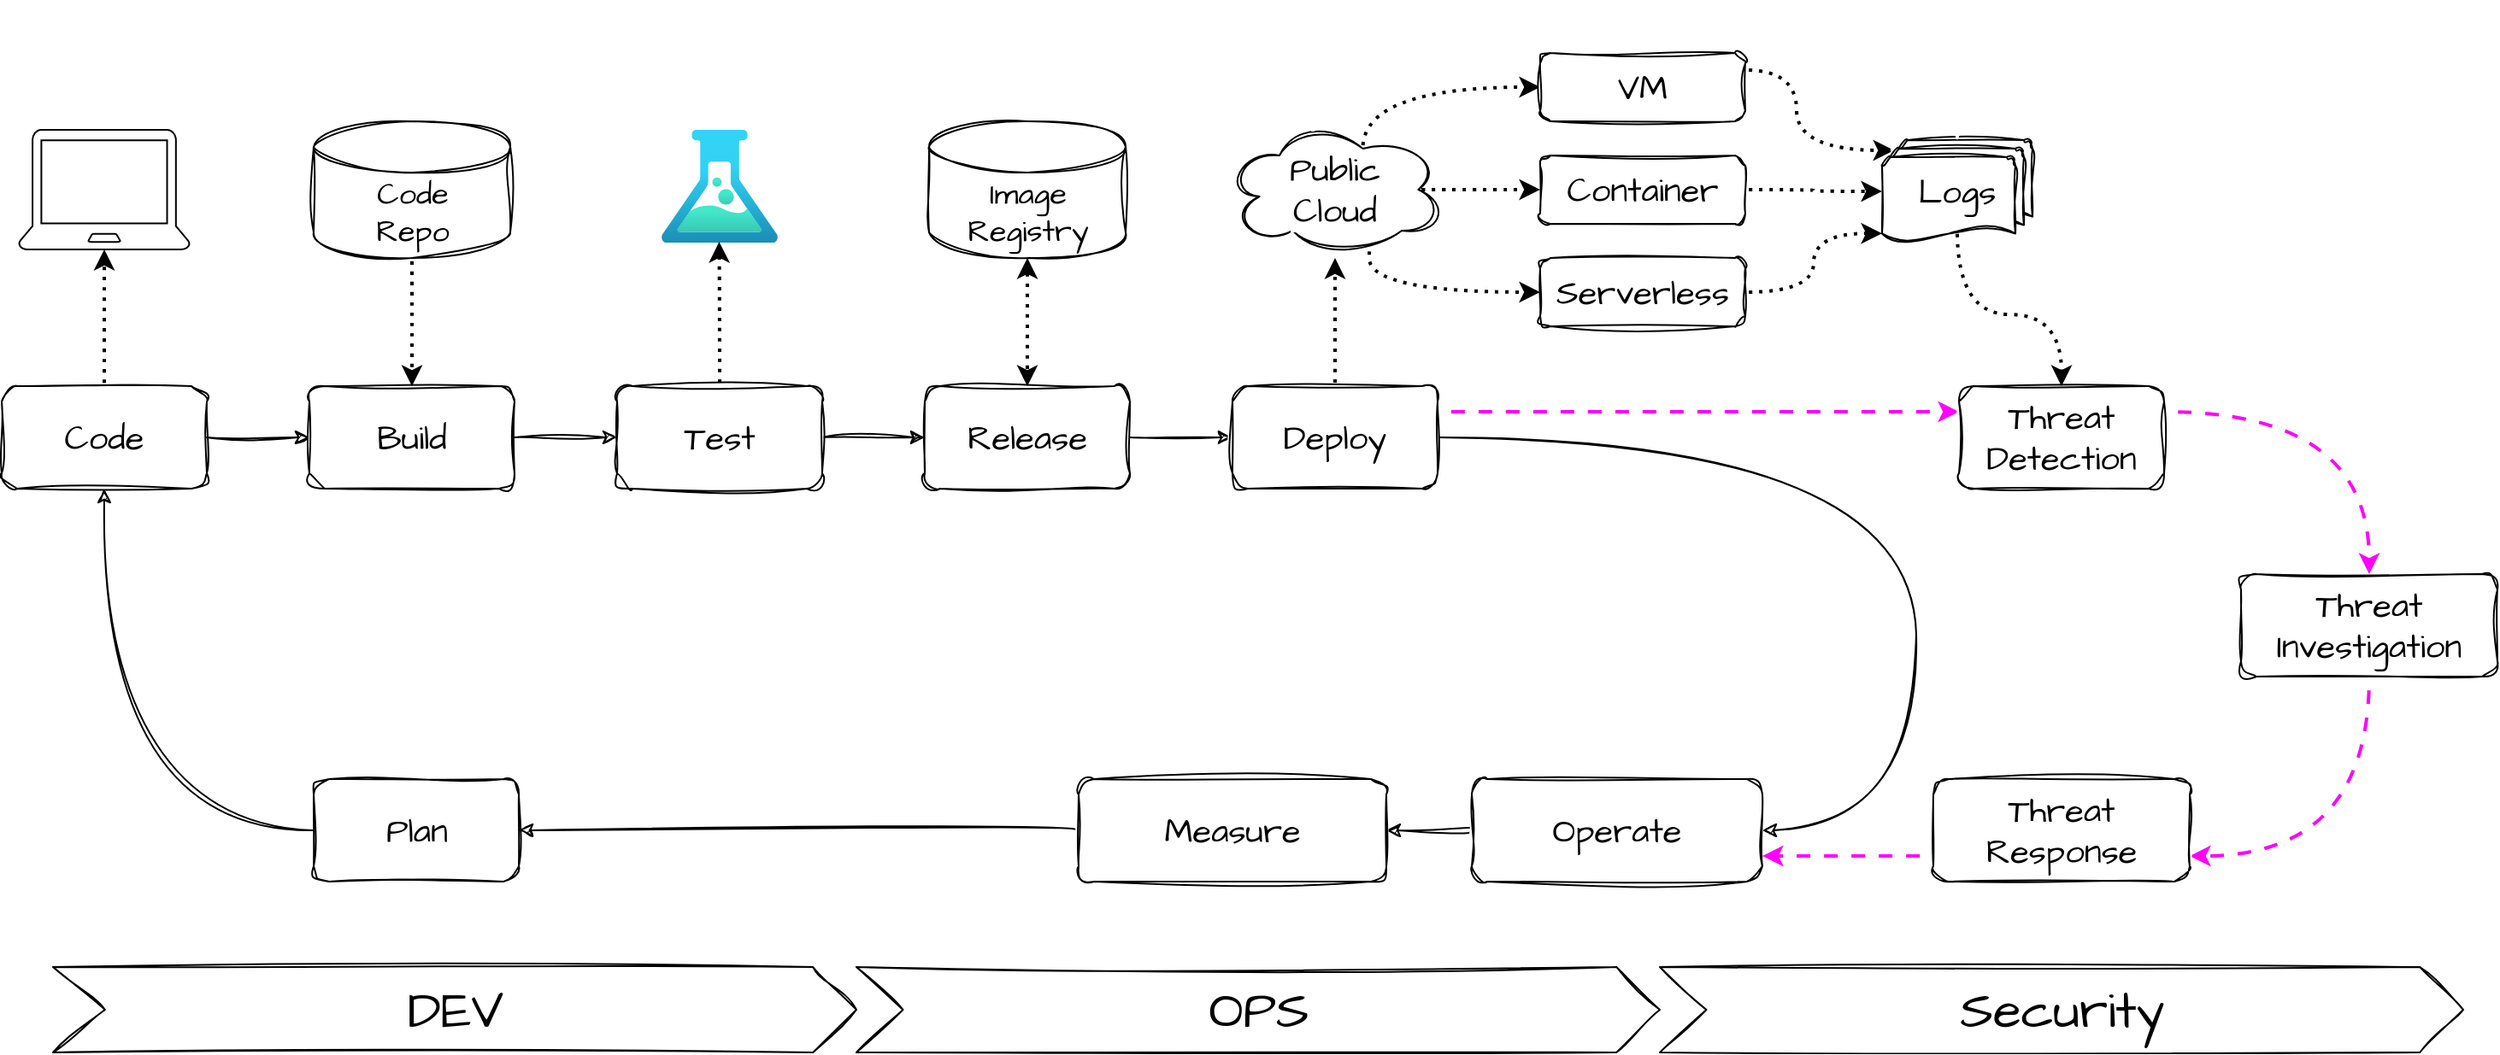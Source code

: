<mxfile version="24.2.5" type="device" pages="3">
  <diagram name="light theme" id="w4RH_tEPMtZGMOE8HSVe">
    <mxGraphModel dx="1512" dy="949" grid="0" gridSize="10" guides="1" tooltips="1" connect="1" arrows="1" fold="1" page="0" pageScale="1" pageWidth="850" pageHeight="1100" math="0" shadow="0">
      <root>
        <mxCell id="0" />
        <mxCell id="1" parent="0" />
        <mxCell id="GIkWPNmpepkLRmMzDHtf-4" style="edgeStyle=orthogonalEdgeStyle;rounded=0;sketch=1;hachureGap=4;jiggle=2;curveFitting=1;orthogonalLoop=1;jettySize=auto;html=1;exitX=1;exitY=0.5;exitDx=0;exitDy=0;entryX=0;entryY=0.5;entryDx=0;entryDy=0;fontFamily=Architects Daughter;fontSource=https%3A%2F%2Ffonts.googleapis.com%2Fcss%3Ffamily%3DArchitects%2BDaughter;fontSize=20;" parent="1" source="GIkWPNmpepkLRmMzDHtf-1" target="GIkWPNmpepkLRmMzDHtf-2" edge="1">
          <mxGeometry relative="1" as="geometry" />
        </mxCell>
        <mxCell id="GIkWPNmpepkLRmMzDHtf-35" style="edgeStyle=orthogonalEdgeStyle;curved=1;rounded=0;hachureGap=4;orthogonalLoop=1;jettySize=auto;html=1;strokeColor=#000000;strokeWidth=2;align=center;verticalAlign=middle;fontFamily=Architects Daughter;fontSource=https%3A%2F%2Ffonts.googleapis.com%2Fcss%3Ffamily%3DArchitects%2BDaughter;fontSize=11;fontColor=default;labelBackgroundColor=default;endArrow=classic;flowAnimation=1;dashed=1;dashPattern=1 2;" parent="1" source="GIkWPNmpepkLRmMzDHtf-1" target="GIkWPNmpepkLRmMzDHtf-34" edge="1">
          <mxGeometry relative="1" as="geometry" />
        </mxCell>
        <mxCell id="GIkWPNmpepkLRmMzDHtf-1" value="Code" style="rounded=1;whiteSpace=wrap;html=1;sketch=1;hachureGap=4;jiggle=2;curveFitting=1;fontFamily=Architects Daughter;fontSource=https%3A%2F%2Ffonts.googleapis.com%2Fcss%3Ffamily%3DArchitects%2BDaughter;fontSize=20;" parent="1" vertex="1">
          <mxGeometry x="20" y="405" width="120" height="60" as="geometry" />
        </mxCell>
        <mxCell id="GIkWPNmpepkLRmMzDHtf-6" style="edgeStyle=orthogonalEdgeStyle;rounded=0;sketch=1;hachureGap=4;jiggle=2;curveFitting=1;orthogonalLoop=1;jettySize=auto;html=1;exitX=1;exitY=0.5;exitDx=0;exitDy=0;entryX=0;entryY=0.5;entryDx=0;entryDy=0;fontFamily=Architects Daughter;fontSource=https%3A%2F%2Ffonts.googleapis.com%2Fcss%3Ffamily%3DArchitects%2BDaughter;fontSize=20;" parent="1" source="GIkWPNmpepkLRmMzDHtf-2" target="GIkWPNmpepkLRmMzDHtf-5" edge="1">
          <mxGeometry relative="1" as="geometry" />
        </mxCell>
        <mxCell id="GIkWPNmpepkLRmMzDHtf-2" value="Build" style="rounded=1;whiteSpace=wrap;html=1;sketch=1;hachureGap=4;jiggle=2;curveFitting=1;fontFamily=Architects Daughter;fontSource=https%3A%2F%2Ffonts.googleapis.com%2Fcss%3Ffamily%3DArchitects%2BDaughter;fontSize=20;" parent="1" vertex="1">
          <mxGeometry x="200" y="405" width="120" height="60" as="geometry" />
        </mxCell>
        <mxCell id="GIkWPNmpepkLRmMzDHtf-9" style="edgeStyle=orthogonalEdgeStyle;rounded=0;sketch=1;hachureGap=4;jiggle=2;curveFitting=1;orthogonalLoop=1;jettySize=auto;html=1;exitX=1;exitY=0.5;exitDx=0;exitDy=0;entryX=0;entryY=0.5;entryDx=0;entryDy=0;fontFamily=Architects Daughter;fontSource=https%3A%2F%2Ffonts.googleapis.com%2Fcss%3Ffamily%3DArchitects%2BDaughter;fontSize=20;" parent="1" source="GIkWPNmpepkLRmMzDHtf-3" target="GIkWPNmpepkLRmMzDHtf-8" edge="1">
          <mxGeometry relative="1" as="geometry" />
        </mxCell>
        <mxCell id="GIkWPNmpepkLRmMzDHtf-3" value="Release" style="rounded=1;whiteSpace=wrap;html=1;sketch=1;hachureGap=4;jiggle=2;curveFitting=1;fontFamily=Architects Daughter;fontSource=https%3A%2F%2Ffonts.googleapis.com%2Fcss%3Ffamily%3DArchitects%2BDaughter;fontSize=20;" parent="1" vertex="1">
          <mxGeometry x="560" y="405" width="120" height="60" as="geometry" />
        </mxCell>
        <mxCell id="GIkWPNmpepkLRmMzDHtf-7" style="edgeStyle=orthogonalEdgeStyle;rounded=0;sketch=1;hachureGap=4;jiggle=2;curveFitting=1;orthogonalLoop=1;jettySize=auto;html=1;exitX=1;exitY=0.5;exitDx=0;exitDy=0;entryX=0;entryY=0.5;entryDx=0;entryDy=0;fontFamily=Architects Daughter;fontSource=https%3A%2F%2Ffonts.googleapis.com%2Fcss%3Ffamily%3DArchitects%2BDaughter;fontSize=20;" parent="1" source="GIkWPNmpepkLRmMzDHtf-5" target="GIkWPNmpepkLRmMzDHtf-3" edge="1">
          <mxGeometry relative="1" as="geometry" />
        </mxCell>
        <mxCell id="GIkWPNmpepkLRmMzDHtf-5" value="Test" style="rounded=1;whiteSpace=wrap;html=1;sketch=1;hachureGap=4;jiggle=2;curveFitting=1;fontFamily=Architects Daughter;fontSource=https%3A%2F%2Ffonts.googleapis.com%2Fcss%3Ffamily%3DArchitects%2BDaughter;fontSize=20;" parent="1" vertex="1">
          <mxGeometry x="380" y="405" width="120" height="60" as="geometry" />
        </mxCell>
        <mxCell id="GIkWPNmpepkLRmMzDHtf-11" style="edgeStyle=orthogonalEdgeStyle;rounded=0;sketch=1;hachureGap=4;jiggle=2;curveFitting=1;orthogonalLoop=1;jettySize=auto;html=1;exitX=1;exitY=0.5;exitDx=0;exitDy=0;entryX=1;entryY=0.5;entryDx=0;entryDy=0;fontFamily=Architects Daughter;fontSource=https%3A%2F%2Ffonts.googleapis.com%2Fcss%3Ffamily%3DArchitects%2BDaughter;curved=1;fontSize=20;" parent="1" source="GIkWPNmpepkLRmMzDHtf-8" target="GIkWPNmpepkLRmMzDHtf-10" edge="1">
          <mxGeometry relative="1" as="geometry">
            <Array as="points">
              <mxPoint x="1140" y="435" />
              <mxPoint x="1140" y="665" />
            </Array>
          </mxGeometry>
        </mxCell>
        <mxCell id="GIkWPNmpepkLRmMzDHtf-50" style="edgeStyle=orthogonalEdgeStyle;curved=1;rounded=0;hachureGap=4;orthogonalLoop=1;jettySize=auto;html=1;exitX=1;exitY=0.25;exitDx=0;exitDy=0;entryX=0;entryY=0.25;entryDx=0;entryDy=0;strokeColor=#FF00FF;strokeWidth=2;align=center;verticalAlign=middle;fontFamily=Architects Daughter;fontSource=https%3A%2F%2Ffonts.googleapis.com%2Fcss%3Ffamily%3DArchitects%2BDaughter;fontSize=11;fontColor=default;labelBackgroundColor=default;endArrow=classic;flowAnimation=1;" parent="1" source="GIkWPNmpepkLRmMzDHtf-8" target="GIkWPNmpepkLRmMzDHtf-47" edge="1">
          <mxGeometry relative="1" as="geometry" />
        </mxCell>
        <mxCell id="GIkWPNmpepkLRmMzDHtf-8" value="Deploy" style="rounded=1;whiteSpace=wrap;html=1;sketch=1;hachureGap=4;jiggle=2;curveFitting=1;fontFamily=Architects Daughter;fontSource=https%3A%2F%2Ffonts.googleapis.com%2Fcss%3Ffamily%3DArchitects%2BDaughter;fontSize=20;" parent="1" vertex="1">
          <mxGeometry x="740" y="405" width="120" height="60" as="geometry" />
        </mxCell>
        <mxCell id="GIkWPNmpepkLRmMzDHtf-14" style="edgeStyle=orthogonalEdgeStyle;curved=1;rounded=0;sketch=1;hachureGap=4;jiggle=2;curveFitting=1;orthogonalLoop=1;jettySize=auto;html=1;entryX=1;entryY=0.5;entryDx=0;entryDy=0;strokeColor=default;align=center;verticalAlign=middle;fontFamily=Architects Daughter;fontSource=https%3A%2F%2Ffonts.googleapis.com%2Fcss%3Ffamily%3DArchitects%2BDaughter;fontSize=20;fontColor=default;labelBackgroundColor=default;endArrow=classic;" parent="1" source="GIkWPNmpepkLRmMzDHtf-10" target="GIkWPNmpepkLRmMzDHtf-12" edge="1">
          <mxGeometry relative="1" as="geometry" />
        </mxCell>
        <mxCell id="GIkWPNmpepkLRmMzDHtf-10" value="Operate" style="rounded=1;whiteSpace=wrap;html=1;sketch=1;hachureGap=4;jiggle=2;curveFitting=1;fontFamily=Architects Daughter;fontSource=https%3A%2F%2Ffonts.googleapis.com%2Fcss%3Ffamily%3DArchitects%2BDaughter;fontSize=20;" parent="1" vertex="1">
          <mxGeometry x="880" y="635" width="170" height="60" as="geometry" />
        </mxCell>
        <mxCell id="GIkWPNmpepkLRmMzDHtf-15" style="edgeStyle=orthogonalEdgeStyle;curved=1;rounded=0;sketch=1;hachureGap=4;jiggle=2;curveFitting=1;orthogonalLoop=1;jettySize=auto;html=1;entryX=1;entryY=0.5;entryDx=0;entryDy=0;strokeColor=default;align=center;verticalAlign=middle;fontFamily=Architects Daughter;fontSource=https%3A%2F%2Ffonts.googleapis.com%2Fcss%3Ffamily%3DArchitects%2BDaughter;fontSize=20;fontColor=default;labelBackgroundColor=default;endArrow=classic;" parent="1" source="GIkWPNmpepkLRmMzDHtf-12" target="GIkWPNmpepkLRmMzDHtf-13" edge="1">
          <mxGeometry relative="1" as="geometry" />
        </mxCell>
        <mxCell id="GIkWPNmpepkLRmMzDHtf-12" value="Measure" style="rounded=1;whiteSpace=wrap;html=1;sketch=1;hachureGap=4;jiggle=2;curveFitting=1;fontFamily=Architects Daughter;fontSource=https%3A%2F%2Ffonts.googleapis.com%2Fcss%3Ffamily%3DArchitects%2BDaughter;fontSize=20;" parent="1" vertex="1">
          <mxGeometry x="650" y="635" width="180" height="60" as="geometry" />
        </mxCell>
        <mxCell id="GIkWPNmpepkLRmMzDHtf-16" style="edgeStyle=orthogonalEdgeStyle;curved=1;rounded=0;sketch=1;hachureGap=4;jiggle=2;curveFitting=1;orthogonalLoop=1;jettySize=auto;html=1;strokeColor=default;align=center;verticalAlign=middle;fontFamily=Architects Daughter;fontSource=https%3A%2F%2Ffonts.googleapis.com%2Fcss%3Ffamily%3DArchitects%2BDaughter;fontSize=20;fontColor=default;labelBackgroundColor=default;endArrow=classic;" parent="1" source="GIkWPNmpepkLRmMzDHtf-13" target="GIkWPNmpepkLRmMzDHtf-1" edge="1">
          <mxGeometry relative="1" as="geometry" />
        </mxCell>
        <mxCell id="GIkWPNmpepkLRmMzDHtf-13" value="Plan" style="rounded=1;whiteSpace=wrap;html=1;sketch=1;hachureGap=4;jiggle=2;curveFitting=1;fontFamily=Architects Daughter;fontSource=https%3A%2F%2Ffonts.googleapis.com%2Fcss%3Ffamily%3DArchitects%2BDaughter;fontSize=20;" parent="1" vertex="1">
          <mxGeometry x="202.5" y="635" width="120" height="60" as="geometry" />
        </mxCell>
        <mxCell id="GIkWPNmpepkLRmMzDHtf-21" style="edgeStyle=orthogonalEdgeStyle;curved=1;rounded=0;hachureGap=4;orthogonalLoop=1;jettySize=auto;html=1;exitX=0.8;exitY=0.8;exitDx=0;exitDy=0;exitPerimeter=0;entryX=0;entryY=0.5;entryDx=0;entryDy=0;strokeColor=#000000;align=center;verticalAlign=middle;fontFamily=Architects Daughter;fontSource=https%3A%2F%2Ffonts.googleapis.com%2Fcss%3Ffamily%3DArchitects%2BDaughter;fontSize=11;fontColor=default;labelBackgroundColor=default;endArrow=classic;flowAnimation=1;strokeWidth=2;dashed=1;dashPattern=1 2;" parent="1" source="GIkWPNmpepkLRmMzDHtf-17" target="GIkWPNmpepkLRmMzDHtf-19" edge="1">
          <mxGeometry relative="1" as="geometry">
            <Array as="points">
              <mxPoint x="820" y="310" />
              <mxPoint x="820" y="350" />
            </Array>
          </mxGeometry>
        </mxCell>
        <mxCell id="GIkWPNmpepkLRmMzDHtf-22" style="edgeStyle=orthogonalEdgeStyle;curved=1;rounded=0;hachureGap=4;orthogonalLoop=1;jettySize=auto;html=1;exitX=0.625;exitY=0.2;exitDx=0;exitDy=0;exitPerimeter=0;entryX=0;entryY=0.5;entryDx=0;entryDy=0;strokeColor=#000000;align=center;verticalAlign=middle;fontFamily=Architects Daughter;fontSource=https%3A%2F%2Ffonts.googleapis.com%2Fcss%3Ffamily%3DArchitects%2BDaughter;fontSize=11;fontColor=default;labelBackgroundColor=default;endArrow=classic;flowAnimation=1;strokeWidth=2;dashed=1;dashPattern=1 2;" parent="1" source="GIkWPNmpepkLRmMzDHtf-17" target="GIkWPNmpepkLRmMzDHtf-20" edge="1">
          <mxGeometry relative="1" as="geometry">
            <Array as="points">
              <mxPoint x="816" y="230" />
            </Array>
          </mxGeometry>
        </mxCell>
        <mxCell id="GIkWPNmpepkLRmMzDHtf-23" style="edgeStyle=orthogonalEdgeStyle;curved=1;rounded=0;hachureGap=4;orthogonalLoop=1;jettySize=auto;html=1;exitX=0.875;exitY=0.5;exitDx=0;exitDy=0;exitPerimeter=0;entryX=0;entryY=0.5;entryDx=0;entryDy=0;strokeColor=#000000;align=center;verticalAlign=middle;fontFamily=Architects Daughter;fontSource=https%3A%2F%2Ffonts.googleapis.com%2Fcss%3Ffamily%3DArchitects%2BDaughter;fontSize=11;fontColor=default;labelBackgroundColor=default;endArrow=classic;flowAnimation=1;strokeWidth=2;dashed=1;dashPattern=1 2;" parent="1" source="GIkWPNmpepkLRmMzDHtf-17" target="GIkWPNmpepkLRmMzDHtf-18" edge="1">
          <mxGeometry relative="1" as="geometry">
            <mxPoint x="870" y="290" as="sourcePoint" />
          </mxGeometry>
        </mxCell>
        <mxCell id="GIkWPNmpepkLRmMzDHtf-17" value="Public&lt;div&gt;Cloud&lt;/div&gt;" style="ellipse;shape=cloud;whiteSpace=wrap;html=1;sketch=1;hachureGap=4;jiggle=2;curveFitting=1;fontFamily=Architects Daughter;fontSource=https%3A%2F%2Ffonts.googleapis.com%2Fcss%3Ffamily%3DArchitects%2BDaughter;fontSize=20;fontColor=default;labelBackgroundColor=default;" parent="1" vertex="1">
          <mxGeometry x="735" y="250" width="130" height="80" as="geometry" />
        </mxCell>
        <mxCell id="GIkWPNmpepkLRmMzDHtf-57" style="edgeStyle=orthogonalEdgeStyle;curved=1;rounded=0;hachureGap=4;orthogonalLoop=1;jettySize=auto;html=1;dashed=1;dashPattern=1 2;strokeColor=#000000;strokeWidth=2;align=center;verticalAlign=middle;fontFamily=Architects Daughter;fontSource=https%3A%2F%2Ffonts.googleapis.com%2Fcss%3Ffamily%3DArchitects%2BDaughter;fontSize=11;fontColor=default;labelBackgroundColor=default;endArrow=classic;flowAnimation=1;entryX=0;entryY=0.5;entryDx=0;entryDy=0;entryPerimeter=0;" parent="1" source="GIkWPNmpepkLRmMzDHtf-18" target="GIkWPNmpepkLRmMzDHtf-59" edge="1">
          <mxGeometry relative="1" as="geometry">
            <mxPoint x="1090" y="290" as="targetPoint" />
          </mxGeometry>
        </mxCell>
        <mxCell id="GIkWPNmpepkLRmMzDHtf-18" value="Container" style="rounded=1;whiteSpace=wrap;html=1;sketch=1;hachureGap=4;jiggle=2;curveFitting=1;fontFamily=Architects Daughter;fontSource=https%3A%2F%2Ffonts.googleapis.com%2Fcss%3Ffamily%3DArchitects%2BDaughter;fontSize=20;fontColor=default;labelBackgroundColor=default;" parent="1" vertex="1">
          <mxGeometry x="920" y="270" width="120" height="40" as="geometry" />
        </mxCell>
        <mxCell id="GIkWPNmpepkLRmMzDHtf-58" style="edgeStyle=orthogonalEdgeStyle;curved=1;rounded=0;hachureGap=4;orthogonalLoop=1;jettySize=auto;html=1;exitX=1;exitY=0.5;exitDx=0;exitDy=0;dashed=1;dashPattern=1 2;strokeColor=#000000;strokeWidth=2;align=center;verticalAlign=middle;fontFamily=Architects Daughter;fontSource=https%3A%2F%2Ffonts.googleapis.com%2Fcss%3Ffamily%3DArchitects%2BDaughter;fontSize=11;fontColor=default;labelBackgroundColor=default;endArrow=classic;flowAnimation=1;entryX=0;entryY=0.91;entryDx=0;entryDy=0;entryPerimeter=0;" parent="1" source="GIkWPNmpepkLRmMzDHtf-19" target="GIkWPNmpepkLRmMzDHtf-59" edge="1">
          <mxGeometry relative="1" as="geometry">
            <mxPoint x="1150" y="329.06" as="targetPoint" />
          </mxGeometry>
        </mxCell>
        <mxCell id="GIkWPNmpepkLRmMzDHtf-19" value="Serverless" style="rounded=1;whiteSpace=wrap;html=1;sketch=1;hachureGap=4;jiggle=2;curveFitting=1;fontFamily=Architects Daughter;fontSource=https%3A%2F%2Ffonts.googleapis.com%2Fcss%3Ffamily%3DArchitects%2BDaughter;fontSize=20;fontColor=default;labelBackgroundColor=default;" parent="1" vertex="1">
          <mxGeometry x="920" y="330" width="120" height="40" as="geometry" />
        </mxCell>
        <mxCell id="GIkWPNmpepkLRmMzDHtf-56" style="edgeStyle=orthogonalEdgeStyle;curved=1;rounded=0;hachureGap=4;orthogonalLoop=1;jettySize=auto;html=1;exitX=1;exitY=0.25;exitDx=0;exitDy=0;dashed=1;dashPattern=1 2;strokeColor=#000000;strokeWidth=2;align=center;verticalAlign=middle;fontFamily=Architects Daughter;fontSource=https%3A%2F%2Ffonts.googleapis.com%2Fcss%3Ffamily%3DArchitects%2BDaughter;fontSize=11;fontColor=default;labelBackgroundColor=default;endArrow=classic;flowAnimation=1;entryX=0.08;entryY=0.1;entryDx=0;entryDy=0;entryPerimeter=0;" parent="1" source="GIkWPNmpepkLRmMzDHtf-20" target="GIkWPNmpepkLRmMzDHtf-59" edge="1">
          <mxGeometry relative="1" as="geometry">
            <mxPoint x="1120.142" y="288" as="targetPoint" />
            <Array as="points">
              <mxPoint x="1070" y="220" />
              <mxPoint x="1070" y="267" />
            </Array>
          </mxGeometry>
        </mxCell>
        <mxCell id="GIkWPNmpepkLRmMzDHtf-20" value="VM" style="rounded=1;whiteSpace=wrap;html=1;sketch=1;hachureGap=4;jiggle=2;curveFitting=1;fontFamily=Architects Daughter;fontSource=https%3A%2F%2Ffonts.googleapis.com%2Fcss%3Ffamily%3DArchitects%2BDaughter;fontSize=20;fontColor=default;labelBackgroundColor=default;" parent="1" vertex="1">
          <mxGeometry x="920" y="210" width="120" height="40" as="geometry" />
        </mxCell>
        <mxCell id="GIkWPNmpepkLRmMzDHtf-24" style="edgeStyle=orthogonalEdgeStyle;curved=1;rounded=0;hachureGap=4;orthogonalLoop=1;jettySize=auto;html=1;strokeColor=#000000;align=center;verticalAlign=middle;fontFamily=Architects Daughter;fontSource=https%3A%2F%2Ffonts.googleapis.com%2Fcss%3Ffamily%3DArchitects%2BDaughter;fontSize=11;fontColor=default;labelBackgroundColor=default;endArrow=classic;flowAnimation=1;strokeWidth=2;dashed=1;dashPattern=1 2;" parent="1" source="GIkWPNmpepkLRmMzDHtf-8" edge="1">
          <mxGeometry relative="1" as="geometry">
            <mxPoint x="800" y="330" as="targetPoint" />
          </mxGeometry>
        </mxCell>
        <mxCell id="GIkWPNmpepkLRmMzDHtf-25" value="Image&lt;div style=&quot;font-size: 18px;&quot;&gt;Registry&lt;/div&gt;" style="shape=cylinder3;whiteSpace=wrap;html=1;boundedLbl=1;backgroundOutline=1;size=15;sketch=1;hachureGap=4;jiggle=2;curveFitting=1;fontFamily=Architects Daughter;fontSource=https%3A%2F%2Ffonts.googleapis.com%2Fcss%3Ffamily%3DArchitects%2BDaughter;fontSize=18;fontColor=default;labelBackgroundColor=default;" parent="1" vertex="1">
          <mxGeometry x="562.5" y="250" width="115" height="80" as="geometry" />
        </mxCell>
        <mxCell id="GIkWPNmpepkLRmMzDHtf-27" style="edgeStyle=orthogonalEdgeStyle;curved=1;rounded=0;hachureGap=4;orthogonalLoop=1;jettySize=auto;html=1;entryX=0.5;entryY=1;entryDx=0;entryDy=0;entryPerimeter=0;strokeColor=#000000;strokeWidth=2;align=center;verticalAlign=middle;fontFamily=Architects Daughter;fontSource=https%3A%2F%2Ffonts.googleapis.com%2Fcss%3Ffamily%3DArchitects%2BDaughter;fontSize=11;fontColor=default;labelBackgroundColor=default;endArrow=classic;flowAnimation=1;startArrow=classic;startFill=1;dashed=1;dashPattern=1 2;" parent="1" source="GIkWPNmpepkLRmMzDHtf-3" target="GIkWPNmpepkLRmMzDHtf-25" edge="1">
          <mxGeometry relative="1" as="geometry" />
        </mxCell>
        <mxCell id="GIkWPNmpepkLRmMzDHtf-36" style="edgeStyle=orthogonalEdgeStyle;curved=1;rounded=0;hachureGap=4;orthogonalLoop=1;jettySize=auto;html=1;exitX=0.5;exitY=1;exitDx=0;exitDy=0;exitPerimeter=0;entryX=0.5;entryY=0;entryDx=0;entryDy=0;strokeColor=#000000;strokeWidth=2;align=center;verticalAlign=middle;fontFamily=Architects Daughter;fontSource=https%3A%2F%2Ffonts.googleapis.com%2Fcss%3Ffamily%3DArchitects%2BDaughter;fontSize=11;fontColor=default;labelBackgroundColor=default;endArrow=classic;flowAnimation=1;dashed=1;dashPattern=1 2;" parent="1" source="GIkWPNmpepkLRmMzDHtf-28" target="GIkWPNmpepkLRmMzDHtf-2" edge="1">
          <mxGeometry relative="1" as="geometry" />
        </mxCell>
        <mxCell id="GIkWPNmpepkLRmMzDHtf-28" value="Code&lt;div&gt;Repo&lt;/div&gt;" style="shape=cylinder3;whiteSpace=wrap;html=1;boundedLbl=1;backgroundOutline=1;size=15;sketch=1;hachureGap=4;jiggle=2;curveFitting=1;fontFamily=Architects Daughter;fontSource=https%3A%2F%2Ffonts.googleapis.com%2Fcss%3Ffamily%3DArchitects%2BDaughter;fontSize=18;fontColor=default;labelBackgroundColor=default;" parent="1" vertex="1">
          <mxGeometry x="202.5" y="250" width="115" height="80" as="geometry" />
        </mxCell>
        <mxCell id="GIkWPNmpepkLRmMzDHtf-34" value="" style="sketch=0;pointerEvents=1;shadow=0;dashed=0;html=1;labelPosition=center;verticalLabelPosition=bottom;verticalAlign=top;outlineConnect=0;align=center;shape=mxgraph.office.devices.laptop;hachureGap=4;jiggle=2;curveFitting=1;fontFamily=Architects Daughter;fontSource=https%3A%2F%2Ffonts.googleapis.com%2Fcss%3Ffamily%3DArchitects%2BDaughter;fontSize=11;labelBackgroundColor=default;fillColor=#FFFFFF;" parent="1" vertex="1">
          <mxGeometry x="30" y="255" width="100" height="70" as="geometry" />
        </mxCell>
        <mxCell id="GIkWPNmpepkLRmMzDHtf-38" value="" style="image;aspect=fixed;html=1;points=[];align=center;fontSize=12;image=img/lib/azure2/general/Load_Test.svg;sketch=1;hachureGap=4;jiggle=2;curveFitting=1;fontFamily=Architects Daughter;fontSource=https%3A%2F%2Ffonts.googleapis.com%2Fcss%3Ffamily%3DArchitects%2BDaughter;fontColor=default;labelBackgroundColor=default;" parent="1" vertex="1">
          <mxGeometry x="406" y="255" width="68" height="66" as="geometry" />
        </mxCell>
        <mxCell id="GIkWPNmpepkLRmMzDHtf-39" style="edgeStyle=orthogonalEdgeStyle;curved=1;rounded=0;hachureGap=4;orthogonalLoop=1;jettySize=auto;html=1;entryX=0.496;entryY=0.993;entryDx=0;entryDy=0;entryPerimeter=0;strokeColor=#000000;strokeWidth=2;align=center;verticalAlign=middle;fontFamily=Architects Daughter;fontSource=https%3A%2F%2Ffonts.googleapis.com%2Fcss%3Ffamily%3DArchitects%2BDaughter;fontSize=11;fontColor=default;labelBackgroundColor=default;endArrow=classic;flowAnimation=1;dashed=1;dashPattern=1 2;" parent="1" source="GIkWPNmpepkLRmMzDHtf-5" target="GIkWPNmpepkLRmMzDHtf-38" edge="1">
          <mxGeometry relative="1" as="geometry" />
        </mxCell>
        <mxCell id="GIkWPNmpepkLRmMzDHtf-40" value="DEV" style="html=1;shadow=0;dashed=0;align=center;verticalAlign=middle;shape=mxgraph.arrows2.arrow;dy=0;dx=25.37;notch=30.42;sketch=1;hachureGap=4;jiggle=2;curveFitting=1;fontFamily=Architects Daughter;fontSource=https%3A%2F%2Ffonts.googleapis.com%2Fcss%3Ffamily%3DArchitects%2BDaughter;fontSize=30;fontColor=default;labelBackgroundColor=default;" parent="1" vertex="1">
          <mxGeometry x="50" y="745" width="470" height="50" as="geometry" />
        </mxCell>
        <mxCell id="GIkWPNmpepkLRmMzDHtf-41" value="OPS" style="html=1;shadow=0;dashed=0;align=center;verticalAlign=middle;shape=mxgraph.arrows2.arrow;dy=0;dx=25.37;notch=27.26;sketch=1;hachureGap=4;jiggle=2;curveFitting=1;fontFamily=Architects Daughter;fontSource=https%3A%2F%2Ffonts.googleapis.com%2Fcss%3Ffamily%3DArchitects%2BDaughter;fontSize=30;fontColor=default;labelBackgroundColor=default;" parent="1" vertex="1">
          <mxGeometry x="520" y="745" width="470" height="50" as="geometry" />
        </mxCell>
        <mxCell id="GIkWPNmpepkLRmMzDHtf-42" value="Security" style="html=1;shadow=0;dashed=0;align=center;verticalAlign=middle;shape=mxgraph.arrows2.arrow;dy=0;dx=25.37;notch=27.26;sketch=1;hachureGap=4;jiggle=2;curveFitting=1;fontFamily=Architects Daughter;fontSource=https%3A%2F%2Ffonts.googleapis.com%2Fcss%3Ffamily%3DArchitects%2BDaughter;fontSize=30;fontColor=default;labelBackgroundColor=default;" parent="1" vertex="1">
          <mxGeometry x="990" y="745" width="470" height="50" as="geometry" />
        </mxCell>
        <mxCell id="GIkWPNmpepkLRmMzDHtf-51" style="edgeStyle=orthogonalEdgeStyle;curved=1;rounded=0;hachureGap=4;orthogonalLoop=1;jettySize=auto;html=1;exitX=1;exitY=0.25;exitDx=0;exitDy=0;strokeColor=#FF00FF;strokeWidth=2;align=center;verticalAlign=middle;fontFamily=Architects Daughter;fontSource=https%3A%2F%2Ffonts.googleapis.com%2Fcss%3Ffamily%3DArchitects%2BDaughter;fontSize=11;fontColor=default;labelBackgroundColor=default;endArrow=classic;flowAnimation=1;" parent="1" source="GIkWPNmpepkLRmMzDHtf-47" target="GIkWPNmpepkLRmMzDHtf-48" edge="1">
          <mxGeometry relative="1" as="geometry" />
        </mxCell>
        <mxCell id="GIkWPNmpepkLRmMzDHtf-47" value="Threat&lt;div&gt;Detection&lt;/div&gt;" style="rounded=1;whiteSpace=wrap;html=1;sketch=1;hachureGap=4;jiggle=2;curveFitting=1;fontFamily=Architects Daughter;fontSource=https%3A%2F%2Ffonts.googleapis.com%2Fcss%3Ffamily%3DArchitects%2BDaughter;fontSize=20;" parent="1" vertex="1">
          <mxGeometry x="1165" y="405" width="120" height="60" as="geometry" />
        </mxCell>
        <mxCell id="GIkWPNmpepkLRmMzDHtf-52" style="edgeStyle=orthogonalEdgeStyle;curved=1;rounded=0;hachureGap=4;orthogonalLoop=1;jettySize=auto;html=1;exitX=0.5;exitY=1;exitDx=0;exitDy=0;entryX=1;entryY=0.75;entryDx=0;entryDy=0;strokeColor=#FF00FF;strokeWidth=2;align=center;verticalAlign=middle;fontFamily=Architects Daughter;fontSource=https%3A%2F%2Ffonts.googleapis.com%2Fcss%3Ffamily%3DArchitects%2BDaughter;fontSize=11;fontColor=default;labelBackgroundColor=default;endArrow=classic;flowAnimation=1;" parent="1" source="GIkWPNmpepkLRmMzDHtf-48" target="GIkWPNmpepkLRmMzDHtf-49" edge="1">
          <mxGeometry relative="1" as="geometry" />
        </mxCell>
        <mxCell id="GIkWPNmpepkLRmMzDHtf-48" value="Threat&lt;div&gt;Investigation&lt;/div&gt;" style="rounded=1;whiteSpace=wrap;html=1;sketch=1;hachureGap=4;jiggle=2;curveFitting=1;fontFamily=Architects Daughter;fontSource=https%3A%2F%2Ffonts.googleapis.com%2Fcss%3Ffamily%3DArchitects%2BDaughter;fontSize=20;" parent="1" vertex="1">
          <mxGeometry x="1330" y="515" width="150" height="60" as="geometry" />
        </mxCell>
        <mxCell id="GIkWPNmpepkLRmMzDHtf-53" style="edgeStyle=orthogonalEdgeStyle;curved=1;rounded=0;hachureGap=4;orthogonalLoop=1;jettySize=auto;html=1;exitX=0;exitY=0.75;exitDx=0;exitDy=0;entryX=1;entryY=0.75;entryDx=0;entryDy=0;strokeColor=#FF00FF;strokeWidth=2;align=center;verticalAlign=middle;fontFamily=Architects Daughter;fontSource=https%3A%2F%2Ffonts.googleapis.com%2Fcss%3Ffamily%3DArchitects%2BDaughter;fontSize=11;fontColor=default;labelBackgroundColor=default;endArrow=classic;flowAnimation=1;" parent="1" source="GIkWPNmpepkLRmMzDHtf-49" target="GIkWPNmpepkLRmMzDHtf-10" edge="1">
          <mxGeometry relative="1" as="geometry" />
        </mxCell>
        <mxCell id="GIkWPNmpepkLRmMzDHtf-49" value="Threat&lt;div&gt;Response&lt;/div&gt;" style="rounded=1;whiteSpace=wrap;html=1;sketch=1;hachureGap=4;jiggle=2;curveFitting=1;fontFamily=Architects Daughter;fontSource=https%3A%2F%2Ffonts.googleapis.com%2Fcss%3Ffamily%3DArchitects%2BDaughter;fontSize=20;" parent="1" vertex="1">
          <mxGeometry x="1150" y="635" width="150" height="60" as="geometry" />
        </mxCell>
        <mxCell id="GIkWPNmpepkLRmMzDHtf-55" style="edgeStyle=orthogonalEdgeStyle;curved=1;rounded=0;hachureGap=4;orthogonalLoop=1;jettySize=auto;html=1;strokeColor=#000000;strokeWidth=2;align=center;verticalAlign=middle;fontFamily=Architects Daughter;fontSource=https%3A%2F%2Ffonts.googleapis.com%2Fcss%3Ffamily%3DArchitects%2BDaughter;fontSize=11;fontColor=default;labelBackgroundColor=default;endArrow=classic;flowAnimation=1;dashed=1;dashPattern=1 2;exitX=0.5;exitY=0.88;exitDx=0;exitDy=0;exitPerimeter=0;" parent="1" source="GIkWPNmpepkLRmMzDHtf-59" target="GIkWPNmpepkLRmMzDHtf-47" edge="1">
          <mxGeometry relative="1" as="geometry">
            <mxPoint x="1210" y="310" as="sourcePoint" />
          </mxGeometry>
        </mxCell>
        <mxCell id="GIkWPNmpepkLRmMzDHtf-59" value="Logs" style="strokeWidth=1;html=1;shape=mxgraph.flowchart.multi-document;whiteSpace=wrap;sketch=1;hachureGap=4;jiggle=2;curveFitting=1;fontFamily=Architects Daughter;fontSource=https%3A%2F%2Ffonts.googleapis.com%2Fcss%3Ffamily%3DArchitects%2BDaughter;fontSize=20;fontColor=default;labelBackgroundColor=default;" parent="1" vertex="1">
          <mxGeometry x="1120" y="261" width="88" height="60" as="geometry" />
        </mxCell>
        <mxCell id="GIkWPNmpepkLRmMzDHtf-60" style="edgeStyle=orthogonalEdgeStyle;curved=1;rounded=0;hachureGap=4;orthogonalLoop=1;jettySize=auto;html=1;exitX=0.4;exitY=0.1;exitDx=0;exitDy=0;exitPerimeter=0;entryX=0.5;entryY=0;entryDx=0;entryDy=0;entryPerimeter=0;dashed=1;dashPattern=1 2;strokeColor=#FFFFFF;strokeWidth=2;align=center;verticalAlign=middle;fontFamily=Architects Daughter;fontSource=https%3A%2F%2Ffonts.googleapis.com%2Fcss%3Ffamily%3DArchitects%2BDaughter;fontSize=11;fontColor=default;labelBackgroundColor=default;endArrow=classic;flowAnimation=1;" parent="1" source="GIkWPNmpepkLRmMzDHtf-17" target="GIkWPNmpepkLRmMzDHtf-59" edge="1">
          <mxGeometry relative="1" as="geometry">
            <Array as="points">
              <mxPoint x="787" y="180" />
              <mxPoint x="1164" y="180" />
            </Array>
          </mxGeometry>
        </mxCell>
      </root>
    </mxGraphModel>
  </diagram>
  <diagram name="dark theme" id="ugl3kFbCCIgSkcci1D6L">
    <mxGraphModel dx="1354" dy="868" grid="0" gridSize="10" guides="1" tooltips="1" connect="1" arrows="1" fold="1" page="0" pageScale="1" pageWidth="850" pageHeight="1100" math="0" shadow="0">
      <root>
        <mxCell id="1qt5ah6O9wsm0eLy9RBL-0" />
        <mxCell id="1qt5ah6O9wsm0eLy9RBL-1" parent="1qt5ah6O9wsm0eLy9RBL-0" />
        <mxCell id="1qt5ah6O9wsm0eLy9RBL-2" style="edgeStyle=orthogonalEdgeStyle;rounded=0;sketch=1;hachureGap=4;jiggle=2;curveFitting=1;orthogonalLoop=1;jettySize=auto;html=1;exitX=1;exitY=0.5;exitDx=0;exitDy=0;entryX=0;entryY=0.5;entryDx=0;entryDy=0;fontFamily=Architects Daughter;fontSource=https%3A%2F%2Ffonts.googleapis.com%2Fcss%3Ffamily%3DArchitects%2BDaughter;fontSize=20;" edge="1" parent="1qt5ah6O9wsm0eLy9RBL-1" source="1qt5ah6O9wsm0eLy9RBL-4" target="1qt5ah6O9wsm0eLy9RBL-6">
          <mxGeometry relative="1" as="geometry" />
        </mxCell>
        <mxCell id="1qt5ah6O9wsm0eLy9RBL-3" style="edgeStyle=orthogonalEdgeStyle;curved=1;rounded=0;hachureGap=4;orthogonalLoop=1;jettySize=auto;html=1;strokeColor=#FFFFFF;strokeWidth=2;align=center;verticalAlign=middle;fontFamily=Architects Daughter;fontSource=https%3A%2F%2Ffonts.googleapis.com%2Fcss%3Ffamily%3DArchitects%2BDaughter;fontSize=11;fontColor=default;labelBackgroundColor=default;endArrow=classic;flowAnimation=1;dashed=1;dashPattern=1 2;" edge="1" parent="1qt5ah6O9wsm0eLy9RBL-1" source="1qt5ah6O9wsm0eLy9RBL-4" target="1qt5ah6O9wsm0eLy9RBL-35">
          <mxGeometry relative="1" as="geometry" />
        </mxCell>
        <mxCell id="1qt5ah6O9wsm0eLy9RBL-4" value="Code" style="rounded=1;whiteSpace=wrap;html=1;sketch=1;hachureGap=4;jiggle=2;curveFitting=1;fontFamily=Architects Daughter;fontSource=https%3A%2F%2Ffonts.googleapis.com%2Fcss%3Ffamily%3DArchitects%2BDaughter;fontSize=20;" vertex="1" parent="1qt5ah6O9wsm0eLy9RBL-1">
          <mxGeometry x="20" y="405" width="120" height="60" as="geometry" />
        </mxCell>
        <mxCell id="1qt5ah6O9wsm0eLy9RBL-5" style="edgeStyle=orthogonalEdgeStyle;rounded=0;sketch=1;hachureGap=4;jiggle=2;curveFitting=1;orthogonalLoop=1;jettySize=auto;html=1;exitX=1;exitY=0.5;exitDx=0;exitDy=0;entryX=0;entryY=0.5;entryDx=0;entryDy=0;fontFamily=Architects Daughter;fontSource=https%3A%2F%2Ffonts.googleapis.com%2Fcss%3Ffamily%3DArchitects%2BDaughter;fontSize=20;" edge="1" parent="1qt5ah6O9wsm0eLy9RBL-1" source="1qt5ah6O9wsm0eLy9RBL-6" target="1qt5ah6O9wsm0eLy9RBL-10">
          <mxGeometry relative="1" as="geometry" />
        </mxCell>
        <mxCell id="1qt5ah6O9wsm0eLy9RBL-6" value="Build" style="rounded=1;whiteSpace=wrap;html=1;sketch=1;hachureGap=4;jiggle=2;curveFitting=1;fontFamily=Architects Daughter;fontSource=https%3A%2F%2Ffonts.googleapis.com%2Fcss%3Ffamily%3DArchitects%2BDaughter;fontSize=20;" vertex="1" parent="1qt5ah6O9wsm0eLy9RBL-1">
          <mxGeometry x="200" y="405" width="120" height="60" as="geometry" />
        </mxCell>
        <mxCell id="1qt5ah6O9wsm0eLy9RBL-7" style="edgeStyle=orthogonalEdgeStyle;rounded=0;sketch=1;hachureGap=4;jiggle=2;curveFitting=1;orthogonalLoop=1;jettySize=auto;html=1;exitX=1;exitY=0.5;exitDx=0;exitDy=0;entryX=0;entryY=0.5;entryDx=0;entryDy=0;fontFamily=Architects Daughter;fontSource=https%3A%2F%2Ffonts.googleapis.com%2Fcss%3Ffamily%3DArchitects%2BDaughter;fontSize=20;" edge="1" parent="1qt5ah6O9wsm0eLy9RBL-1" source="1qt5ah6O9wsm0eLy9RBL-8" target="1qt5ah6O9wsm0eLy9RBL-13">
          <mxGeometry relative="1" as="geometry" />
        </mxCell>
        <mxCell id="1qt5ah6O9wsm0eLy9RBL-8" value="Release" style="rounded=1;whiteSpace=wrap;html=1;sketch=1;hachureGap=4;jiggle=2;curveFitting=1;fontFamily=Architects Daughter;fontSource=https%3A%2F%2Ffonts.googleapis.com%2Fcss%3Ffamily%3DArchitects%2BDaughter;fontSize=20;" vertex="1" parent="1qt5ah6O9wsm0eLy9RBL-1">
          <mxGeometry x="560" y="405" width="120" height="60" as="geometry" />
        </mxCell>
        <mxCell id="1qt5ah6O9wsm0eLy9RBL-9" style="edgeStyle=orthogonalEdgeStyle;rounded=0;sketch=1;hachureGap=4;jiggle=2;curveFitting=1;orthogonalLoop=1;jettySize=auto;html=1;exitX=1;exitY=0.5;exitDx=0;exitDy=0;entryX=0;entryY=0.5;entryDx=0;entryDy=0;fontFamily=Architects Daughter;fontSource=https%3A%2F%2Ffonts.googleapis.com%2Fcss%3Ffamily%3DArchitects%2BDaughter;fontSize=20;" edge="1" parent="1qt5ah6O9wsm0eLy9RBL-1" source="1qt5ah6O9wsm0eLy9RBL-10" target="1qt5ah6O9wsm0eLy9RBL-8">
          <mxGeometry relative="1" as="geometry" />
        </mxCell>
        <mxCell id="1qt5ah6O9wsm0eLy9RBL-10" value="Test" style="rounded=1;whiteSpace=wrap;html=1;sketch=1;hachureGap=4;jiggle=2;curveFitting=1;fontFamily=Architects Daughter;fontSource=https%3A%2F%2Ffonts.googleapis.com%2Fcss%3Ffamily%3DArchitects%2BDaughter;fontSize=20;" vertex="1" parent="1qt5ah6O9wsm0eLy9RBL-1">
          <mxGeometry x="380" y="405" width="120" height="60" as="geometry" />
        </mxCell>
        <mxCell id="1qt5ah6O9wsm0eLy9RBL-11" style="edgeStyle=orthogonalEdgeStyle;rounded=0;sketch=1;hachureGap=4;jiggle=2;curveFitting=1;orthogonalLoop=1;jettySize=auto;html=1;exitX=1;exitY=0.5;exitDx=0;exitDy=0;entryX=1;entryY=0.5;entryDx=0;entryDy=0;fontFamily=Architects Daughter;fontSource=https%3A%2F%2Ffonts.googleapis.com%2Fcss%3Ffamily%3DArchitects%2BDaughter;curved=1;fontSize=20;" edge="1" parent="1qt5ah6O9wsm0eLy9RBL-1" source="1qt5ah6O9wsm0eLy9RBL-13" target="1qt5ah6O9wsm0eLy9RBL-15">
          <mxGeometry relative="1" as="geometry">
            <Array as="points">
              <mxPoint x="1140" y="435" />
              <mxPoint x="1140" y="665" />
            </Array>
          </mxGeometry>
        </mxCell>
        <mxCell id="1qt5ah6O9wsm0eLy9RBL-12" style="edgeStyle=orthogonalEdgeStyle;curved=1;rounded=0;hachureGap=4;orthogonalLoop=1;jettySize=auto;html=1;exitX=1;exitY=0.25;exitDx=0;exitDy=0;entryX=0;entryY=0.25;entryDx=0;entryDy=0;strokeColor=#FF00FF;strokeWidth=2;align=center;verticalAlign=middle;fontFamily=Architects Daughter;fontSource=https%3A%2F%2Ffonts.googleapis.com%2Fcss%3Ffamily%3DArchitects%2BDaughter;fontSize=11;fontColor=default;labelBackgroundColor=default;endArrow=classic;flowAnimation=1;" edge="1" parent="1qt5ah6O9wsm0eLy9RBL-1" source="1qt5ah6O9wsm0eLy9RBL-13" target="1qt5ah6O9wsm0eLy9RBL-42">
          <mxGeometry relative="1" as="geometry" />
        </mxCell>
        <mxCell id="1qt5ah6O9wsm0eLy9RBL-13" value="Deploy" style="rounded=1;whiteSpace=wrap;html=1;sketch=1;hachureGap=4;jiggle=2;curveFitting=1;fontFamily=Architects Daughter;fontSource=https%3A%2F%2Ffonts.googleapis.com%2Fcss%3Ffamily%3DArchitects%2BDaughter;fontSize=20;" vertex="1" parent="1qt5ah6O9wsm0eLy9RBL-1">
          <mxGeometry x="740" y="405" width="120" height="60" as="geometry" />
        </mxCell>
        <mxCell id="1qt5ah6O9wsm0eLy9RBL-14" style="edgeStyle=orthogonalEdgeStyle;curved=1;rounded=0;sketch=1;hachureGap=4;jiggle=2;curveFitting=1;orthogonalLoop=1;jettySize=auto;html=1;entryX=1;entryY=0.5;entryDx=0;entryDy=0;strokeColor=default;align=center;verticalAlign=middle;fontFamily=Architects Daughter;fontSource=https%3A%2F%2Ffonts.googleapis.com%2Fcss%3Ffamily%3DArchitects%2BDaughter;fontSize=20;fontColor=default;labelBackgroundColor=default;endArrow=classic;" edge="1" parent="1qt5ah6O9wsm0eLy9RBL-1" source="1qt5ah6O9wsm0eLy9RBL-15" target="1qt5ah6O9wsm0eLy9RBL-17">
          <mxGeometry relative="1" as="geometry" />
        </mxCell>
        <mxCell id="1qt5ah6O9wsm0eLy9RBL-15" value="Operate" style="rounded=1;whiteSpace=wrap;html=1;sketch=1;hachureGap=4;jiggle=2;curveFitting=1;fontFamily=Architects Daughter;fontSource=https%3A%2F%2Ffonts.googleapis.com%2Fcss%3Ffamily%3DArchitects%2BDaughter;fontSize=20;" vertex="1" parent="1qt5ah6O9wsm0eLy9RBL-1">
          <mxGeometry x="880" y="635" width="170" height="60" as="geometry" />
        </mxCell>
        <mxCell id="1qt5ah6O9wsm0eLy9RBL-16" style="edgeStyle=orthogonalEdgeStyle;curved=1;rounded=0;sketch=1;hachureGap=4;jiggle=2;curveFitting=1;orthogonalLoop=1;jettySize=auto;html=1;entryX=1;entryY=0.5;entryDx=0;entryDy=0;strokeColor=default;align=center;verticalAlign=middle;fontFamily=Architects Daughter;fontSource=https%3A%2F%2Ffonts.googleapis.com%2Fcss%3Ffamily%3DArchitects%2BDaughter;fontSize=20;fontColor=default;labelBackgroundColor=default;endArrow=classic;" edge="1" parent="1qt5ah6O9wsm0eLy9RBL-1" source="1qt5ah6O9wsm0eLy9RBL-17" target="1qt5ah6O9wsm0eLy9RBL-19">
          <mxGeometry relative="1" as="geometry" />
        </mxCell>
        <mxCell id="1qt5ah6O9wsm0eLy9RBL-17" value="Measure" style="rounded=1;whiteSpace=wrap;html=1;sketch=1;hachureGap=4;jiggle=2;curveFitting=1;fontFamily=Architects Daughter;fontSource=https%3A%2F%2Ffonts.googleapis.com%2Fcss%3Ffamily%3DArchitects%2BDaughter;fontSize=20;" vertex="1" parent="1qt5ah6O9wsm0eLy9RBL-1">
          <mxGeometry x="650" y="635" width="180" height="60" as="geometry" />
        </mxCell>
        <mxCell id="1qt5ah6O9wsm0eLy9RBL-18" style="edgeStyle=orthogonalEdgeStyle;curved=1;rounded=0;sketch=1;hachureGap=4;jiggle=2;curveFitting=1;orthogonalLoop=1;jettySize=auto;html=1;strokeColor=default;align=center;verticalAlign=middle;fontFamily=Architects Daughter;fontSource=https%3A%2F%2Ffonts.googleapis.com%2Fcss%3Ffamily%3DArchitects%2BDaughter;fontSize=20;fontColor=default;labelBackgroundColor=default;endArrow=classic;" edge="1" parent="1qt5ah6O9wsm0eLy9RBL-1" source="1qt5ah6O9wsm0eLy9RBL-19" target="1qt5ah6O9wsm0eLy9RBL-4">
          <mxGeometry relative="1" as="geometry" />
        </mxCell>
        <mxCell id="1qt5ah6O9wsm0eLy9RBL-19" value="Plan" style="rounded=1;whiteSpace=wrap;html=1;sketch=1;hachureGap=4;jiggle=2;curveFitting=1;fontFamily=Architects Daughter;fontSource=https%3A%2F%2Ffonts.googleapis.com%2Fcss%3Ffamily%3DArchitects%2BDaughter;fontSize=20;" vertex="1" parent="1qt5ah6O9wsm0eLy9RBL-1">
          <mxGeometry x="202.5" y="635" width="120" height="60" as="geometry" />
        </mxCell>
        <mxCell id="1qt5ah6O9wsm0eLy9RBL-20" style="edgeStyle=orthogonalEdgeStyle;curved=1;rounded=0;hachureGap=4;orthogonalLoop=1;jettySize=auto;html=1;exitX=0.8;exitY=0.8;exitDx=0;exitDy=0;exitPerimeter=0;entryX=0;entryY=0.5;entryDx=0;entryDy=0;strokeColor=#FFFFFF;align=center;verticalAlign=middle;fontFamily=Architects Daughter;fontSource=https%3A%2F%2Ffonts.googleapis.com%2Fcss%3Ffamily%3DArchitects%2BDaughter;fontSize=11;fontColor=default;labelBackgroundColor=default;endArrow=classic;flowAnimation=1;strokeWidth=2;dashed=1;dashPattern=1 2;" edge="1" parent="1qt5ah6O9wsm0eLy9RBL-1" source="1qt5ah6O9wsm0eLy9RBL-23" target="1qt5ah6O9wsm0eLy9RBL-27">
          <mxGeometry relative="1" as="geometry">
            <Array as="points">
              <mxPoint x="820" y="310" />
              <mxPoint x="820" y="350" />
            </Array>
          </mxGeometry>
        </mxCell>
        <mxCell id="1qt5ah6O9wsm0eLy9RBL-21" style="edgeStyle=orthogonalEdgeStyle;curved=1;rounded=0;hachureGap=4;orthogonalLoop=1;jettySize=auto;html=1;exitX=0.625;exitY=0.2;exitDx=0;exitDy=0;exitPerimeter=0;entryX=0;entryY=0.5;entryDx=0;entryDy=0;strokeColor=#FFFFFF;align=center;verticalAlign=middle;fontFamily=Architects Daughter;fontSource=https%3A%2F%2Ffonts.googleapis.com%2Fcss%3Ffamily%3DArchitects%2BDaughter;fontSize=11;fontColor=default;labelBackgroundColor=default;endArrow=classic;flowAnimation=1;strokeWidth=2;dashed=1;dashPattern=1 2;" edge="1" parent="1qt5ah6O9wsm0eLy9RBL-1" source="1qt5ah6O9wsm0eLy9RBL-23" target="1qt5ah6O9wsm0eLy9RBL-29">
          <mxGeometry relative="1" as="geometry">
            <Array as="points">
              <mxPoint x="816" y="230" />
            </Array>
          </mxGeometry>
        </mxCell>
        <mxCell id="1qt5ah6O9wsm0eLy9RBL-22" style="edgeStyle=orthogonalEdgeStyle;curved=1;rounded=0;hachureGap=4;orthogonalLoop=1;jettySize=auto;html=1;exitX=0.875;exitY=0.5;exitDx=0;exitDy=0;exitPerimeter=0;entryX=0;entryY=0.5;entryDx=0;entryDy=0;strokeColor=#FFFFFF;align=center;verticalAlign=middle;fontFamily=Architects Daughter;fontSource=https%3A%2F%2Ffonts.googleapis.com%2Fcss%3Ffamily%3DArchitects%2BDaughter;fontSize=11;fontColor=default;labelBackgroundColor=default;endArrow=classic;flowAnimation=1;strokeWidth=2;dashed=1;dashPattern=1 2;" edge="1" parent="1qt5ah6O9wsm0eLy9RBL-1" source="1qt5ah6O9wsm0eLy9RBL-23" target="1qt5ah6O9wsm0eLy9RBL-25">
          <mxGeometry relative="1" as="geometry">
            <mxPoint x="870" y="290" as="sourcePoint" />
          </mxGeometry>
        </mxCell>
        <mxCell id="1qt5ah6O9wsm0eLy9RBL-23" value="Public&lt;div&gt;Cloud&lt;/div&gt;" style="ellipse;shape=cloud;whiteSpace=wrap;html=1;sketch=1;hachureGap=4;jiggle=2;curveFitting=1;fontFamily=Architects Daughter;fontSource=https%3A%2F%2Ffonts.googleapis.com%2Fcss%3Ffamily%3DArchitects%2BDaughter;fontSize=20;fontColor=default;labelBackgroundColor=default;" vertex="1" parent="1qt5ah6O9wsm0eLy9RBL-1">
          <mxGeometry x="735" y="250" width="130" height="80" as="geometry" />
        </mxCell>
        <mxCell id="1qt5ah6O9wsm0eLy9RBL-24" style="edgeStyle=orthogonalEdgeStyle;curved=1;rounded=0;hachureGap=4;orthogonalLoop=1;jettySize=auto;html=1;dashed=1;dashPattern=1 2;strokeColor=#FFFFFF;strokeWidth=2;align=center;verticalAlign=middle;fontFamily=Architects Daughter;fontSource=https%3A%2F%2Ffonts.googleapis.com%2Fcss%3Ffamily%3DArchitects%2BDaughter;fontSize=11;fontColor=default;labelBackgroundColor=default;endArrow=classic;flowAnimation=1;entryX=0;entryY=0.5;entryDx=0;entryDy=0;entryPerimeter=0;" edge="1" parent="1qt5ah6O9wsm0eLy9RBL-1" source="1qt5ah6O9wsm0eLy9RBL-25" target="1qt5ah6O9wsm0eLy9RBL-48">
          <mxGeometry relative="1" as="geometry">
            <mxPoint x="1090" y="290" as="targetPoint" />
          </mxGeometry>
        </mxCell>
        <mxCell id="1qt5ah6O9wsm0eLy9RBL-25" value="Container" style="rounded=1;whiteSpace=wrap;html=1;sketch=1;hachureGap=4;jiggle=2;curveFitting=1;fontFamily=Architects Daughter;fontSource=https%3A%2F%2Ffonts.googleapis.com%2Fcss%3Ffamily%3DArchitects%2BDaughter;fontSize=20;fontColor=default;labelBackgroundColor=default;" vertex="1" parent="1qt5ah6O9wsm0eLy9RBL-1">
          <mxGeometry x="920" y="270" width="120" height="40" as="geometry" />
        </mxCell>
        <mxCell id="1qt5ah6O9wsm0eLy9RBL-26" style="edgeStyle=orthogonalEdgeStyle;curved=1;rounded=0;hachureGap=4;orthogonalLoop=1;jettySize=auto;html=1;exitX=1;exitY=0.5;exitDx=0;exitDy=0;dashed=1;dashPattern=1 2;strokeColor=#FFFFFF;strokeWidth=2;align=center;verticalAlign=middle;fontFamily=Architects Daughter;fontSource=https%3A%2F%2Ffonts.googleapis.com%2Fcss%3Ffamily%3DArchitects%2BDaughter;fontSize=11;fontColor=default;labelBackgroundColor=default;endArrow=classic;flowAnimation=1;entryX=0;entryY=0.91;entryDx=0;entryDy=0;entryPerimeter=0;" edge="1" parent="1qt5ah6O9wsm0eLy9RBL-1" source="1qt5ah6O9wsm0eLy9RBL-27" target="1qt5ah6O9wsm0eLy9RBL-48">
          <mxGeometry relative="1" as="geometry">
            <mxPoint x="1150" y="329.06" as="targetPoint" />
          </mxGeometry>
        </mxCell>
        <mxCell id="1qt5ah6O9wsm0eLy9RBL-27" value="Serverless" style="rounded=1;whiteSpace=wrap;html=1;sketch=1;hachureGap=4;jiggle=2;curveFitting=1;fontFamily=Architects Daughter;fontSource=https%3A%2F%2Ffonts.googleapis.com%2Fcss%3Ffamily%3DArchitects%2BDaughter;fontSize=20;fontColor=default;labelBackgroundColor=default;" vertex="1" parent="1qt5ah6O9wsm0eLy9RBL-1">
          <mxGeometry x="920" y="330" width="120" height="40" as="geometry" />
        </mxCell>
        <mxCell id="1qt5ah6O9wsm0eLy9RBL-28" style="edgeStyle=orthogonalEdgeStyle;curved=1;rounded=0;hachureGap=4;orthogonalLoop=1;jettySize=auto;html=1;exitX=1;exitY=0.25;exitDx=0;exitDy=0;dashed=1;dashPattern=1 2;strokeColor=#FFFFFF;strokeWidth=2;align=center;verticalAlign=middle;fontFamily=Architects Daughter;fontSource=https%3A%2F%2Ffonts.googleapis.com%2Fcss%3Ffamily%3DArchitects%2BDaughter;fontSize=11;fontColor=default;labelBackgroundColor=default;endArrow=classic;flowAnimation=1;entryX=0.08;entryY=0.1;entryDx=0;entryDy=0;entryPerimeter=0;" edge="1" parent="1qt5ah6O9wsm0eLy9RBL-1" source="1qt5ah6O9wsm0eLy9RBL-29" target="1qt5ah6O9wsm0eLy9RBL-48">
          <mxGeometry relative="1" as="geometry">
            <mxPoint x="1120.142" y="288" as="targetPoint" />
            <Array as="points">
              <mxPoint x="1070" y="220" />
              <mxPoint x="1070" y="267" />
            </Array>
          </mxGeometry>
        </mxCell>
        <mxCell id="1qt5ah6O9wsm0eLy9RBL-29" value="VM" style="rounded=1;whiteSpace=wrap;html=1;sketch=1;hachureGap=4;jiggle=2;curveFitting=1;fontFamily=Architects Daughter;fontSource=https%3A%2F%2Ffonts.googleapis.com%2Fcss%3Ffamily%3DArchitects%2BDaughter;fontSize=20;fontColor=default;labelBackgroundColor=default;" vertex="1" parent="1qt5ah6O9wsm0eLy9RBL-1">
          <mxGeometry x="920" y="210" width="120" height="40" as="geometry" />
        </mxCell>
        <mxCell id="1qt5ah6O9wsm0eLy9RBL-30" style="edgeStyle=orthogonalEdgeStyle;curved=1;rounded=0;hachureGap=4;orthogonalLoop=1;jettySize=auto;html=1;strokeColor=#FFFFFF;align=center;verticalAlign=middle;fontFamily=Architects Daughter;fontSource=https%3A%2F%2Ffonts.googleapis.com%2Fcss%3Ffamily%3DArchitects%2BDaughter;fontSize=11;fontColor=default;labelBackgroundColor=default;endArrow=classic;flowAnimation=1;strokeWidth=2;dashed=1;dashPattern=1 2;" edge="1" parent="1qt5ah6O9wsm0eLy9RBL-1" source="1qt5ah6O9wsm0eLy9RBL-13">
          <mxGeometry relative="1" as="geometry">
            <mxPoint x="800" y="330" as="targetPoint" />
          </mxGeometry>
        </mxCell>
        <mxCell id="1qt5ah6O9wsm0eLy9RBL-31" value="Image&lt;div style=&quot;font-size: 18px;&quot;&gt;Registry&lt;/div&gt;" style="shape=cylinder3;whiteSpace=wrap;html=1;boundedLbl=1;backgroundOutline=1;size=15;sketch=1;hachureGap=4;jiggle=2;curveFitting=1;fontFamily=Architects Daughter;fontSource=https%3A%2F%2Ffonts.googleapis.com%2Fcss%3Ffamily%3DArchitects%2BDaughter;fontSize=18;fontColor=default;labelBackgroundColor=default;" vertex="1" parent="1qt5ah6O9wsm0eLy9RBL-1">
          <mxGeometry x="562.5" y="250" width="115" height="80" as="geometry" />
        </mxCell>
        <mxCell id="1qt5ah6O9wsm0eLy9RBL-32" style="edgeStyle=orthogonalEdgeStyle;curved=1;rounded=0;hachureGap=4;orthogonalLoop=1;jettySize=auto;html=1;entryX=0.5;entryY=1;entryDx=0;entryDy=0;entryPerimeter=0;strokeColor=#FFFFFF;strokeWidth=2;align=center;verticalAlign=middle;fontFamily=Architects Daughter;fontSource=https%3A%2F%2Ffonts.googleapis.com%2Fcss%3Ffamily%3DArchitects%2BDaughter;fontSize=11;fontColor=default;labelBackgroundColor=default;endArrow=classic;flowAnimation=1;startArrow=classic;startFill=1;dashed=1;dashPattern=1 2;" edge="1" parent="1qt5ah6O9wsm0eLy9RBL-1" source="1qt5ah6O9wsm0eLy9RBL-8" target="1qt5ah6O9wsm0eLy9RBL-31">
          <mxGeometry relative="1" as="geometry" />
        </mxCell>
        <mxCell id="1qt5ah6O9wsm0eLy9RBL-33" style="edgeStyle=orthogonalEdgeStyle;curved=1;rounded=0;hachureGap=4;orthogonalLoop=1;jettySize=auto;html=1;exitX=0.5;exitY=1;exitDx=0;exitDy=0;exitPerimeter=0;entryX=0.5;entryY=0;entryDx=0;entryDy=0;strokeColor=#FFFFFF;strokeWidth=2;align=center;verticalAlign=middle;fontFamily=Architects Daughter;fontSource=https%3A%2F%2Ffonts.googleapis.com%2Fcss%3Ffamily%3DArchitects%2BDaughter;fontSize=11;fontColor=default;labelBackgroundColor=default;endArrow=classic;flowAnimation=1;dashed=1;dashPattern=1 2;" edge="1" parent="1qt5ah6O9wsm0eLy9RBL-1" source="1qt5ah6O9wsm0eLy9RBL-34" target="1qt5ah6O9wsm0eLy9RBL-6">
          <mxGeometry relative="1" as="geometry" />
        </mxCell>
        <mxCell id="1qt5ah6O9wsm0eLy9RBL-34" value="Code&lt;div&gt;Repo&lt;/div&gt;" style="shape=cylinder3;whiteSpace=wrap;html=1;boundedLbl=1;backgroundOutline=1;size=15;sketch=1;hachureGap=4;jiggle=2;curveFitting=1;fontFamily=Architects Daughter;fontSource=https%3A%2F%2Ffonts.googleapis.com%2Fcss%3Ffamily%3DArchitects%2BDaughter;fontSize=18;fontColor=default;labelBackgroundColor=default;" vertex="1" parent="1qt5ah6O9wsm0eLy9RBL-1">
          <mxGeometry x="202.5" y="250" width="115" height="80" as="geometry" />
        </mxCell>
        <mxCell id="1qt5ah6O9wsm0eLy9RBL-35" value="" style="sketch=0;pointerEvents=1;shadow=0;dashed=0;html=1;labelPosition=center;verticalLabelPosition=bottom;verticalAlign=top;outlineConnect=0;align=center;shape=mxgraph.office.devices.laptop;hachureGap=4;jiggle=2;curveFitting=1;fontFamily=Architects Daughter;fontSource=https%3A%2F%2Ffonts.googleapis.com%2Fcss%3Ffamily%3DArchitects%2BDaughter;fontSize=11;labelBackgroundColor=default;fillColor=#FFFFFF;" vertex="1" parent="1qt5ah6O9wsm0eLy9RBL-1">
          <mxGeometry x="30" y="255" width="100" height="70" as="geometry" />
        </mxCell>
        <mxCell id="1qt5ah6O9wsm0eLy9RBL-36" value="" style="image;aspect=fixed;html=1;points=[];align=center;fontSize=12;image=img/lib/azure2/general/Load_Test.svg;sketch=1;hachureGap=4;jiggle=2;curveFitting=1;fontFamily=Architects Daughter;fontSource=https%3A%2F%2Ffonts.googleapis.com%2Fcss%3Ffamily%3DArchitects%2BDaughter;fontColor=default;labelBackgroundColor=default;" vertex="1" parent="1qt5ah6O9wsm0eLy9RBL-1">
          <mxGeometry x="406" y="255" width="68" height="66" as="geometry" />
        </mxCell>
        <mxCell id="1qt5ah6O9wsm0eLy9RBL-37" style="edgeStyle=orthogonalEdgeStyle;curved=1;rounded=0;hachureGap=4;orthogonalLoop=1;jettySize=auto;html=1;entryX=0.496;entryY=0.993;entryDx=0;entryDy=0;entryPerimeter=0;strokeColor=#FFFFFF;strokeWidth=2;align=center;verticalAlign=middle;fontFamily=Architects Daughter;fontSource=https%3A%2F%2Ffonts.googleapis.com%2Fcss%3Ffamily%3DArchitects%2BDaughter;fontSize=11;fontColor=default;labelBackgroundColor=default;endArrow=classic;flowAnimation=1;dashed=1;dashPattern=1 2;" edge="1" parent="1qt5ah6O9wsm0eLy9RBL-1" source="1qt5ah6O9wsm0eLy9RBL-10" target="1qt5ah6O9wsm0eLy9RBL-36">
          <mxGeometry relative="1" as="geometry" />
        </mxCell>
        <mxCell id="1qt5ah6O9wsm0eLy9RBL-38" value="DEV" style="html=1;shadow=0;dashed=0;align=center;verticalAlign=middle;shape=mxgraph.arrows2.arrow;dy=0;dx=25.37;notch=30.42;sketch=1;hachureGap=4;jiggle=2;curveFitting=1;fontFamily=Architects Daughter;fontSource=https%3A%2F%2Ffonts.googleapis.com%2Fcss%3Ffamily%3DArchitects%2BDaughter;fontSize=30;fontColor=default;labelBackgroundColor=default;" vertex="1" parent="1qt5ah6O9wsm0eLy9RBL-1">
          <mxGeometry x="50" y="745" width="470" height="50" as="geometry" />
        </mxCell>
        <mxCell id="1qt5ah6O9wsm0eLy9RBL-39" value="OPS" style="html=1;shadow=0;dashed=0;align=center;verticalAlign=middle;shape=mxgraph.arrows2.arrow;dy=0;dx=25.37;notch=27.26;sketch=1;hachureGap=4;jiggle=2;curveFitting=1;fontFamily=Architects Daughter;fontSource=https%3A%2F%2Ffonts.googleapis.com%2Fcss%3Ffamily%3DArchitects%2BDaughter;fontSize=30;fontColor=default;labelBackgroundColor=default;" vertex="1" parent="1qt5ah6O9wsm0eLy9RBL-1">
          <mxGeometry x="520" y="745" width="470" height="50" as="geometry" />
        </mxCell>
        <mxCell id="1qt5ah6O9wsm0eLy9RBL-40" value="Security" style="html=1;shadow=0;dashed=0;align=center;verticalAlign=middle;shape=mxgraph.arrows2.arrow;dy=0;dx=25.37;notch=27.26;sketch=1;hachureGap=4;jiggle=2;curveFitting=1;fontFamily=Architects Daughter;fontSource=https%3A%2F%2Ffonts.googleapis.com%2Fcss%3Ffamily%3DArchitects%2BDaughter;fontSize=30;fontColor=default;labelBackgroundColor=default;" vertex="1" parent="1qt5ah6O9wsm0eLy9RBL-1">
          <mxGeometry x="990" y="745" width="470" height="50" as="geometry" />
        </mxCell>
        <mxCell id="1qt5ah6O9wsm0eLy9RBL-41" style="edgeStyle=orthogonalEdgeStyle;curved=1;rounded=0;hachureGap=4;orthogonalLoop=1;jettySize=auto;html=1;exitX=1;exitY=0.25;exitDx=0;exitDy=0;strokeColor=#FF00FF;strokeWidth=2;align=center;verticalAlign=middle;fontFamily=Architects Daughter;fontSource=https%3A%2F%2Ffonts.googleapis.com%2Fcss%3Ffamily%3DArchitects%2BDaughter;fontSize=11;fontColor=default;labelBackgroundColor=default;endArrow=classic;flowAnimation=1;" edge="1" parent="1qt5ah6O9wsm0eLy9RBL-1" source="1qt5ah6O9wsm0eLy9RBL-42" target="1qt5ah6O9wsm0eLy9RBL-44">
          <mxGeometry relative="1" as="geometry" />
        </mxCell>
        <mxCell id="1qt5ah6O9wsm0eLy9RBL-42" value="Threat&lt;div&gt;Detection&lt;/div&gt;" style="rounded=1;whiteSpace=wrap;html=1;sketch=1;hachureGap=4;jiggle=2;curveFitting=1;fontFamily=Architects Daughter;fontSource=https%3A%2F%2Ffonts.googleapis.com%2Fcss%3Ffamily%3DArchitects%2BDaughter;fontSize=20;" vertex="1" parent="1qt5ah6O9wsm0eLy9RBL-1">
          <mxGeometry x="1165" y="405" width="120" height="60" as="geometry" />
        </mxCell>
        <mxCell id="1qt5ah6O9wsm0eLy9RBL-43" style="edgeStyle=orthogonalEdgeStyle;curved=1;rounded=0;hachureGap=4;orthogonalLoop=1;jettySize=auto;html=1;exitX=0.5;exitY=1;exitDx=0;exitDy=0;entryX=1;entryY=0.75;entryDx=0;entryDy=0;strokeColor=#FF00FF;strokeWidth=2;align=center;verticalAlign=middle;fontFamily=Architects Daughter;fontSource=https%3A%2F%2Ffonts.googleapis.com%2Fcss%3Ffamily%3DArchitects%2BDaughter;fontSize=11;fontColor=default;labelBackgroundColor=default;endArrow=classic;flowAnimation=1;" edge="1" parent="1qt5ah6O9wsm0eLy9RBL-1" source="1qt5ah6O9wsm0eLy9RBL-44" target="1qt5ah6O9wsm0eLy9RBL-46">
          <mxGeometry relative="1" as="geometry" />
        </mxCell>
        <mxCell id="1qt5ah6O9wsm0eLy9RBL-44" value="Threat&lt;div&gt;Investigation&lt;/div&gt;" style="rounded=1;whiteSpace=wrap;html=1;sketch=1;hachureGap=4;jiggle=2;curveFitting=1;fontFamily=Architects Daughter;fontSource=https%3A%2F%2Ffonts.googleapis.com%2Fcss%3Ffamily%3DArchitects%2BDaughter;fontSize=20;" vertex="1" parent="1qt5ah6O9wsm0eLy9RBL-1">
          <mxGeometry x="1330" y="515" width="150" height="60" as="geometry" />
        </mxCell>
        <mxCell id="1qt5ah6O9wsm0eLy9RBL-45" style="edgeStyle=orthogonalEdgeStyle;curved=1;rounded=0;hachureGap=4;orthogonalLoop=1;jettySize=auto;html=1;exitX=0;exitY=0.75;exitDx=0;exitDy=0;entryX=1;entryY=0.75;entryDx=0;entryDy=0;strokeColor=#FF00FF;strokeWidth=2;align=center;verticalAlign=middle;fontFamily=Architects Daughter;fontSource=https%3A%2F%2Ffonts.googleapis.com%2Fcss%3Ffamily%3DArchitects%2BDaughter;fontSize=11;fontColor=default;labelBackgroundColor=default;endArrow=classic;flowAnimation=1;" edge="1" parent="1qt5ah6O9wsm0eLy9RBL-1" source="1qt5ah6O9wsm0eLy9RBL-46" target="1qt5ah6O9wsm0eLy9RBL-15">
          <mxGeometry relative="1" as="geometry" />
        </mxCell>
        <mxCell id="1qt5ah6O9wsm0eLy9RBL-46" value="Threat&lt;div&gt;Response&lt;/div&gt;" style="rounded=1;whiteSpace=wrap;html=1;sketch=1;hachureGap=4;jiggle=2;curveFitting=1;fontFamily=Architects Daughter;fontSource=https%3A%2F%2Ffonts.googleapis.com%2Fcss%3Ffamily%3DArchitects%2BDaughter;fontSize=20;" vertex="1" parent="1qt5ah6O9wsm0eLy9RBL-1">
          <mxGeometry x="1150" y="635" width="150" height="60" as="geometry" />
        </mxCell>
        <mxCell id="1qt5ah6O9wsm0eLy9RBL-47" style="edgeStyle=orthogonalEdgeStyle;curved=1;rounded=0;hachureGap=4;orthogonalLoop=1;jettySize=auto;html=1;strokeColor=#FFFFFF;strokeWidth=2;align=center;verticalAlign=middle;fontFamily=Architects Daughter;fontSource=https%3A%2F%2Ffonts.googleapis.com%2Fcss%3Ffamily%3DArchitects%2BDaughter;fontSize=11;fontColor=default;labelBackgroundColor=default;endArrow=classic;flowAnimation=1;dashed=1;dashPattern=1 2;exitX=0.5;exitY=0.88;exitDx=0;exitDy=0;exitPerimeter=0;" edge="1" parent="1qt5ah6O9wsm0eLy9RBL-1" source="1qt5ah6O9wsm0eLy9RBL-48" target="1qt5ah6O9wsm0eLy9RBL-42">
          <mxGeometry relative="1" as="geometry">
            <mxPoint x="1210" y="310" as="sourcePoint" />
          </mxGeometry>
        </mxCell>
        <mxCell id="1qt5ah6O9wsm0eLy9RBL-48" value="Logs" style="strokeWidth=1;html=1;shape=mxgraph.flowchart.multi-document;whiteSpace=wrap;sketch=1;hachureGap=4;jiggle=2;curveFitting=1;fontFamily=Architects Daughter;fontSource=https%3A%2F%2Ffonts.googleapis.com%2Fcss%3Ffamily%3DArchitects%2BDaughter;fontSize=20;fontColor=default;labelBackgroundColor=default;" vertex="1" parent="1qt5ah6O9wsm0eLy9RBL-1">
          <mxGeometry x="1120" y="261" width="88" height="60" as="geometry" />
        </mxCell>
        <mxCell id="1qt5ah6O9wsm0eLy9RBL-49" style="edgeStyle=orthogonalEdgeStyle;curved=1;rounded=0;hachureGap=4;orthogonalLoop=1;jettySize=auto;html=1;exitX=0.4;exitY=0.1;exitDx=0;exitDy=0;exitPerimeter=0;entryX=0.5;entryY=0;entryDx=0;entryDy=0;entryPerimeter=0;dashed=1;dashPattern=1 2;strokeColor=#FFFFFF;strokeWidth=2;align=center;verticalAlign=middle;fontFamily=Architects Daughter;fontSource=https%3A%2F%2Ffonts.googleapis.com%2Fcss%3Ffamily%3DArchitects%2BDaughter;fontSize=11;fontColor=default;labelBackgroundColor=default;endArrow=classic;flowAnimation=1;" edge="1" parent="1qt5ah6O9wsm0eLy9RBL-1" source="1qt5ah6O9wsm0eLy9RBL-23" target="1qt5ah6O9wsm0eLy9RBL-48">
          <mxGeometry relative="1" as="geometry">
            <Array as="points">
              <mxPoint x="787" y="180" />
              <mxPoint x="1164" y="180" />
            </Array>
          </mxGeometry>
        </mxCell>
      </root>
    </mxGraphModel>
  </diagram>
  <diagram id="M-3fHsiVKu7LLalkdagX" name="SecOps Daily Task">
    <mxGraphModel dx="1224" dy="868" grid="1" gridSize="10" guides="1" tooltips="1" connect="1" arrows="1" fold="1" page="1" pageScale="1" pageWidth="850" pageHeight="1100" math="0" shadow="0">
      <root>
        <mxCell id="0" />
        <mxCell id="1" parent="0" />
        <mxCell id="QvRca9X4bWQJnYWFG_iW-1" value="Security Monitoring" style="rounded=1;whiteSpace=wrap;html=1;sketch=1;hachureGap=4;jiggle=2;curveFitting=1;fontFamily=Architects Daughter;fontSource=https%3A%2F%2Ffonts.googleapis.com%2Fcss%3Ffamily%3DArchitects%2BDaughter;fontSize=20;" vertex="1" parent="1">
          <mxGeometry x="310" y="260" width="220" height="60" as="geometry" />
        </mxCell>
        <mxCell id="QvRca9X4bWQJnYWFG_iW-2" value="Incident Response" style="rounded=1;whiteSpace=wrap;html=1;sketch=1;hachureGap=4;jiggle=2;curveFitting=1;fontFamily=Architects Daughter;fontSource=https%3A%2F%2Ffonts.googleapis.com%2Fcss%3Ffamily%3DArchitects%2BDaughter;fontSize=20;" vertex="1" parent="1">
          <mxGeometry x="310" y="360" width="220" height="60" as="geometry" />
        </mxCell>
        <mxCell id="QvRca9X4bWQJnYWFG_iW-3" value="Threat Intelligence" style="rounded=1;whiteSpace=wrap;html=1;sketch=1;hachureGap=4;jiggle=2;curveFitting=1;fontFamily=Architects Daughter;fontSource=https%3A%2F%2Ffonts.googleapis.com%2Fcss%3Ffamily%3DArchitects%2BDaughter;fontSize=20;" vertex="1" parent="1">
          <mxGeometry x="310" y="460" width="220" height="60" as="geometry" />
        </mxCell>
        <mxCell id="QvRca9X4bWQJnYWFG_iW-4" value="Vulnerability Management" style="rounded=1;whiteSpace=wrap;html=1;sketch=1;hachureGap=4;jiggle=2;curveFitting=1;fontFamily=Architects Daughter;fontSource=https%3A%2F%2Ffonts.googleapis.com%2Fcss%3Ffamily%3DArchitects%2BDaughter;fontSize=20;" vertex="1" parent="1">
          <mxGeometry x="310" y="560" width="220" height="60" as="geometry" />
        </mxCell>
        <mxCell id="QvRca9X4bWQJnYWFG_iW-5" value="Security Policy Enforcement" style="rounded=1;whiteSpace=wrap;html=1;sketch=1;hachureGap=4;jiggle=2;curveFitting=1;fontFamily=Architects Daughter;fontSource=https%3A%2F%2Ffonts.googleapis.com%2Fcss%3Ffamily%3DArchitects%2BDaughter;fontSize=20;" vertex="1" parent="1">
          <mxGeometry x="310" y="660" width="220" height="60" as="geometry" />
        </mxCell>
        <mxCell id="QvRca9X4bWQJnYWFG_iW-6" value="Collaboration" style="rounded=1;whiteSpace=wrap;html=1;sketch=1;hachureGap=4;jiggle=2;curveFitting=1;fontFamily=Architects Daughter;fontSource=https%3A%2F%2Ffonts.googleapis.com%2Fcss%3Ffamily%3DArchitects%2BDaughter;fontSize=20;" vertex="1" parent="1">
          <mxGeometry x="310" y="760" width="220" height="60" as="geometry" />
        </mxCell>
        <mxCell id="QvRca9X4bWQJnYWFG_iW-7" value="Security Awareness" style="rounded=1;whiteSpace=wrap;html=1;sketch=1;hachureGap=4;jiggle=2;curveFitting=1;fontFamily=Architects Daughter;fontSource=https%3A%2F%2Ffonts.googleapis.com%2Fcss%3Ffamily%3DArchitects%2BDaughter;fontSize=20;" vertex="1" parent="1">
          <mxGeometry x="310" y="860" width="220" height="60" as="geometry" />
        </mxCell>
        <mxCell id="QvRca9X4bWQJnYWFG_iW-8" value="Proactive Threat Hunting" style="rounded=1;whiteSpace=wrap;html=1;sketch=1;hachureGap=4;jiggle=2;curveFitting=1;fontFamily=Architects Daughter;fontSource=https%3A%2F%2Ffonts.googleapis.com%2Fcss%3Ffamily%3DArchitects%2BDaughter;fontSize=20;" vertex="1" parent="1">
          <mxGeometry x="310" y="960" width="220" height="60" as="geometry" />
        </mxCell>
      </root>
    </mxGraphModel>
  </diagram>
</mxfile>
